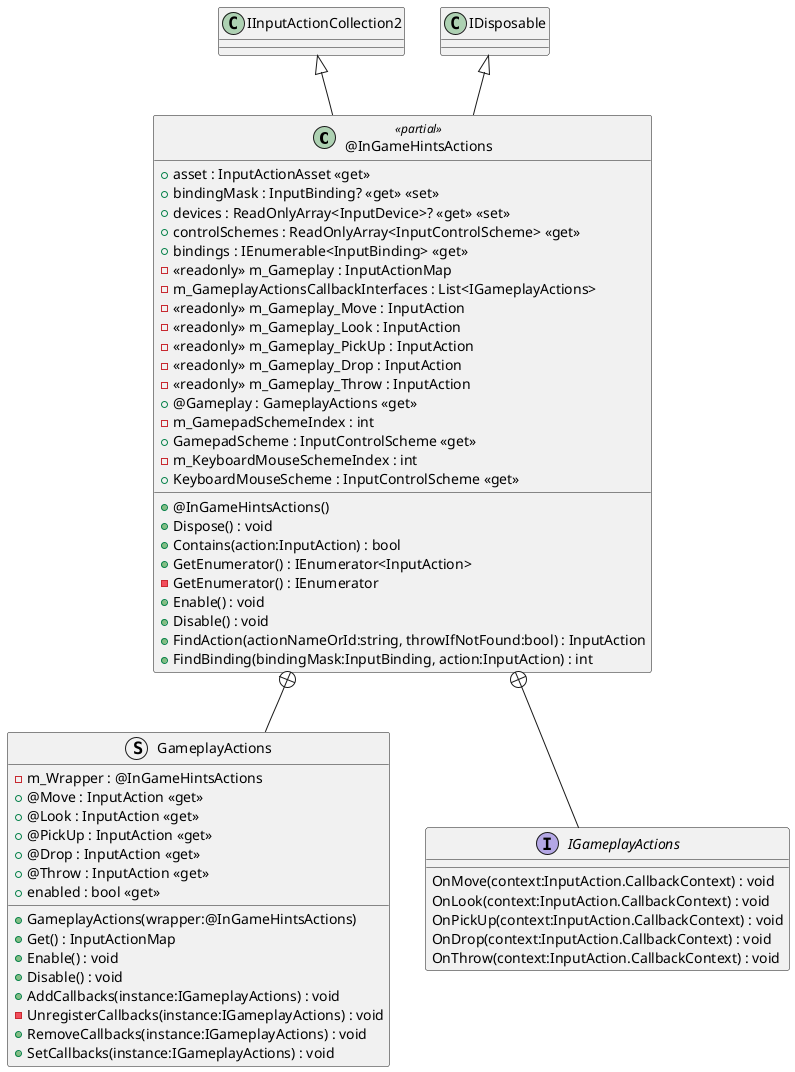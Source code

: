@startuml
class "@InGameHintsActions" <<partial>> {
    + asset : InputActionAsset <<get>>
    + @InGameHintsActions()
    + Dispose() : void
    + bindingMask : InputBinding? <<get>> <<set>>
    + devices : ReadOnlyArray<InputDevice>? <<get>> <<set>>
    + controlSchemes : ReadOnlyArray<InputControlScheme> <<get>>
    + Contains(action:InputAction) : bool
    + GetEnumerator() : IEnumerator<InputAction>
    - GetEnumerator() : IEnumerator
    + Enable() : void
    + Disable() : void
    + bindings : IEnumerable<InputBinding> <<get>>
    + FindAction(actionNameOrId:string, throwIfNotFound:bool) : InputAction
    + FindBinding(bindingMask:InputBinding, action:InputAction) : int
    - <<readonly>> m_Gameplay : InputActionMap
    - m_GameplayActionsCallbackInterfaces : List<IGameplayActions>
    - <<readonly>> m_Gameplay_Move : InputAction
    - <<readonly>> m_Gameplay_Look : InputAction
    - <<readonly>> m_Gameplay_PickUp : InputAction
    - <<readonly>> m_Gameplay_Drop : InputAction
    - <<readonly>> m_Gameplay_Throw : InputAction
    + @Gameplay : GameplayActions <<get>>
    - m_GamepadSchemeIndex : int
    + GamepadScheme : InputControlScheme <<get>>
    - m_KeyboardMouseSchemeIndex : int
    + KeyboardMouseScheme : InputControlScheme <<get>>
}
struct GameplayActions {
    - m_Wrapper : @InGameHintsActions
    + GameplayActions(wrapper:@InGameHintsActions)
    + @Move : InputAction <<get>>
    + @Look : InputAction <<get>>
    + @PickUp : InputAction <<get>>
    + @Drop : InputAction <<get>>
    + @Throw : InputAction <<get>>
    + Get() : InputActionMap
    + Enable() : void
    + Disable() : void
    + enabled : bool <<get>>
    + AddCallbacks(instance:IGameplayActions) : void
    - UnregisterCallbacks(instance:IGameplayActions) : void
    + RemoveCallbacks(instance:IGameplayActions) : void
    + SetCallbacks(instance:IGameplayActions) : void
}
interface IGameplayActions {
    OnMove(context:InputAction.CallbackContext) : void
    OnLook(context:InputAction.CallbackContext) : void
    OnPickUp(context:InputAction.CallbackContext) : void
    OnDrop(context:InputAction.CallbackContext) : void
    OnThrow(context:InputAction.CallbackContext) : void
}
IInputActionCollection2 <|-- "@InGameHintsActions"
IDisposable <|-- "@InGameHintsActions"
"@InGameHintsActions" +-- GameplayActions
"@InGameHintsActions" +-- IGameplayActions
@enduml
